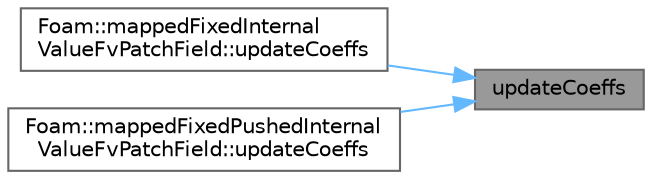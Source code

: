 digraph "updateCoeffs"
{
 // LATEX_PDF_SIZE
  bgcolor="transparent";
  edge [fontname=Helvetica,fontsize=10,labelfontname=Helvetica,labelfontsize=10];
  node [fontname=Helvetica,fontsize=10,shape=box,height=0.2,width=0.4];
  rankdir="RL";
  Node1 [id="Node000001",label="updateCoeffs",height=0.2,width=0.4,color="gray40", fillcolor="grey60", style="filled", fontcolor="black",tooltip=" "];
  Node1 -> Node2 [id="edge1_Node000001_Node000002",dir="back",color="steelblue1",style="solid",tooltip=" "];
  Node2 [id="Node000002",label="Foam::mappedFixedInternal\lValueFvPatchField::updateCoeffs",height=0.2,width=0.4,color="grey40", fillcolor="white", style="filled",URL="$classFoam_1_1mappedFixedInternalValueFvPatchField.html#a7e24eafac629d3733181cd942d4c902f",tooltip=" "];
  Node1 -> Node3 [id="edge2_Node000001_Node000003",dir="back",color="steelblue1",style="solid",tooltip=" "];
  Node3 [id="Node000003",label="Foam::mappedFixedPushedInternal\lValueFvPatchField::updateCoeffs",height=0.2,width=0.4,color="grey40", fillcolor="white", style="filled",URL="$classFoam_1_1mappedFixedPushedInternalValueFvPatchField.html#a7e24eafac629d3733181cd942d4c902f",tooltip=" "];
}
